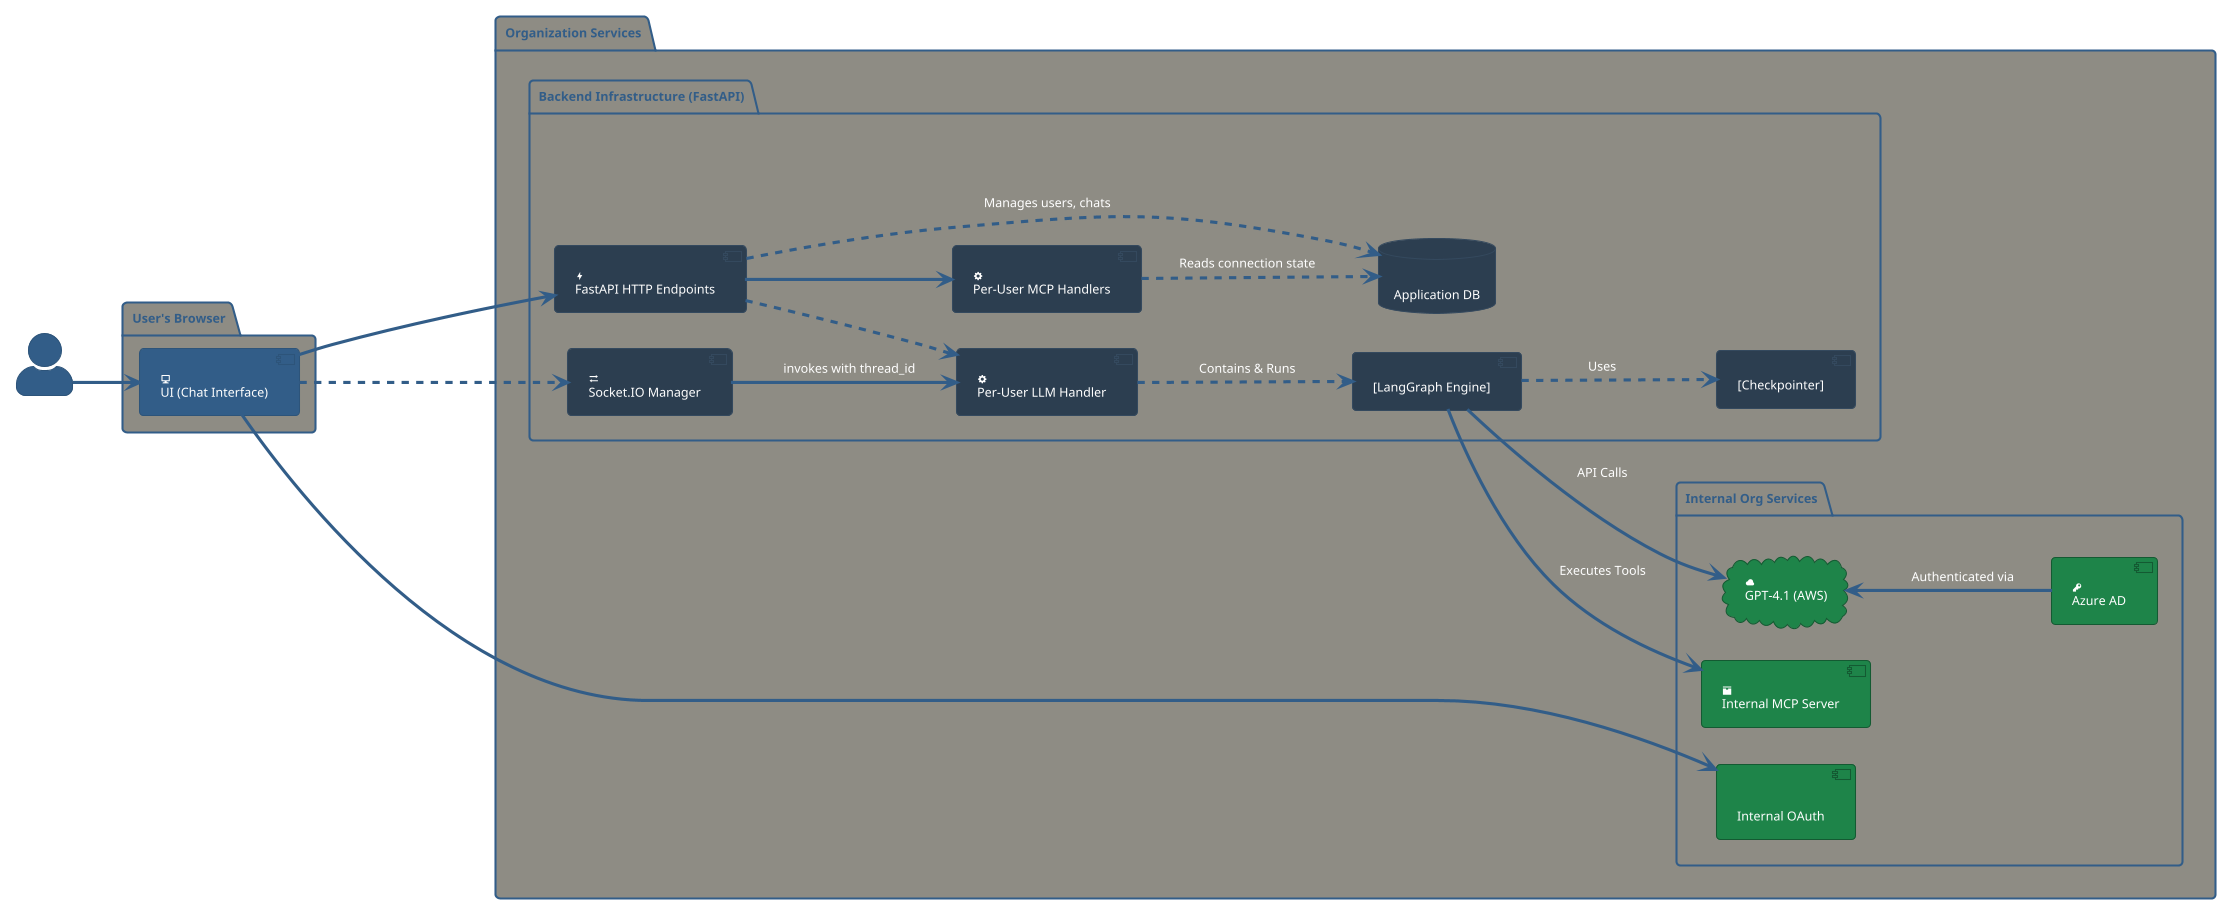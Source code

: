 @startuml
left to right direction
!theme sandstone

' --- Style and Icon Definitions ---
hide stereotype
skinparam actorStyle awesome
skinparam component<<backend>> {
    BackgroundColor #2C3E50
    BorderColor #34495E
    FontColor #FFFFFF
}
skinparam database<<backend>> {
    BackgroundColor #2C3E50
    BorderColor #34495E
    FontColor #FFFFFF
}
skinparam component<<internal>> {
    BackgroundColor #1E8449
    BorderColor #145A32
    FontColor #FFFFFF
}
skinparam cloud<<internal>> {
    BackgroundColor #1E8449
    BorderColor #145A32
    FontColor #FFFFFF
}

' --- Component Definitions ---
actor "<&person>\nUser" as user

package "User's Browser" {
  component "<&monitor>\nUI (Chat Interface)" as ui
}

package "Organization Services" {
    package "Backend Infrastructure (FastAPI)" as BackendPackage {
      component "<&bolt>\nFastAPI HTTP Endpoints" as http_api <<backend>>
      component "<&transfer>\nSocket.IO Manager" as socket_io <<backend>>
      component "<&cog>\nPer-User LLM Handler" as llm_handler <<backend>>
      component "<&cog>\nPer-User MCP Handlers" as mcp_handler <<backend>>
      component "[LangGraph Engine]" as lang_graph <<backend>>
      component "[Checkpointer]" as checkpointer <<backend>>
      database "<&data>\nApplication DB" as app_db <<backend>>
    }

    package "Internal Org Services" as InternalPackage {
      cloud "<&cloud>\nGPT-4.1 (AWS)" as gpt4 <<internal>>
      component "<&box>\nInternal MCP Server" as mcp_server <<internal>>
      component "<&shield-alt>\nInternal OAuth" as oauth <<internal>>
      component "<&key>\nAzure AD" as azure_ad <<internal>>
    }
}

' --- Layout and Relationship Definitions ---
BackendPackage -[hidden]d- InternalPackage

' Visible Relationships
user --> ui
ui --> http_api
ui ..> socket_io : "sends {msg, thread_id}"
ui --> oauth

http_api --> mcp_handler
socket_io --> llm_handler : "invokes with thread_id"
http_api ..> llm_handler

llm_handler ..> lang_graph : Contains & Runs
lang_graph ..> checkpointer : Uses

http_api ..> app_db : "Manages users, chats"
mcp_handler ..> app_db : "Reads connection state"

' Corrected: LangGraph calls the model and the tools
lang_graph --> gpt4 : API Calls
lang_graph --> mcp_server : Executes Tools

gpt4 <-- azure_ad : Authenticated via
@enduml
